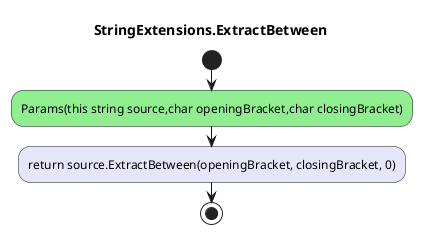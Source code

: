 @startuml StringExtensions.ExtractBetween
title StringExtensions.ExtractBetween
start
#LightGreen:Params(this string source,char openingBracket,char closingBracket);
#Lavender:return source.ExtractBetween(openingBracket, closingBracket, 0);
stop
@enduml
